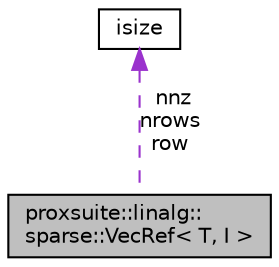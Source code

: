 digraph "proxsuite::linalg::sparse::VecRef&lt; T, I &gt;"
{
 // LATEX_PDF_SIZE
  bgcolor="transparent";
  edge [fontname="Helvetica",fontsize="10",labelfontname="Helvetica",labelfontsize="10"];
  node [fontname="Helvetica",fontsize="10",shape=record];
  Node1 [label="proxsuite::linalg::\lsparse::VecRef\< T, I \>",height=0.2,width=0.4,color="black", fillcolor="grey75", style="filled", fontcolor="black",tooltip=" "];
  Node2 -> Node1 [dir="back",color="darkorchid3",fontsize="10",style="dashed",label=" nnz\nnrows\nrow" ,fontname="Helvetica"];
  Node2 [label="isize",height=0.2,width=0.4,color="black",tooltip=" "];
}
